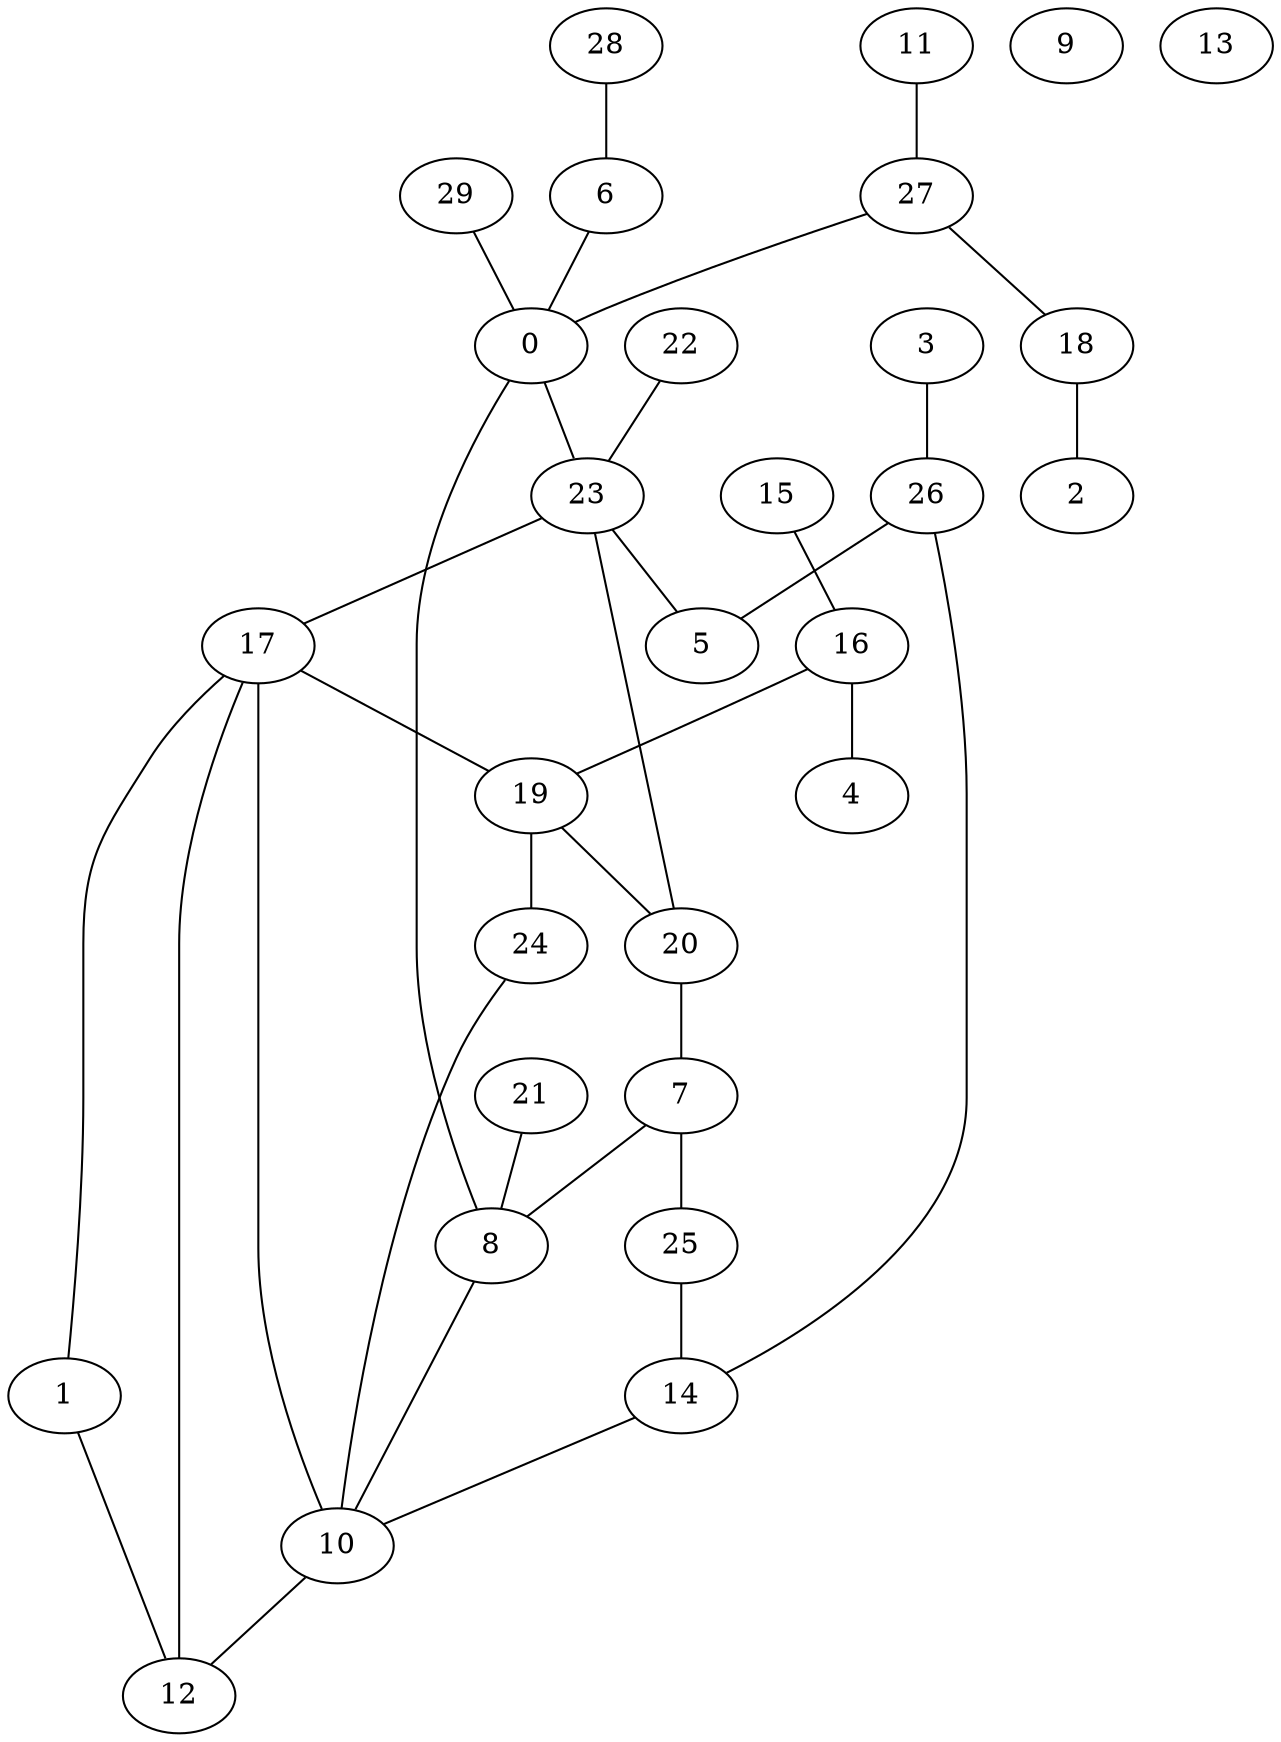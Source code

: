 graph G {
  0;
  1;
  2;
  3;
  4;
  5;
  6;
  7;
  8;
  9;
  10;
  11;
  12;
  13;
  14;
  15;
  16;
  17;
  18;
  19;
  20;
  21;
  22;
  23;
  24;
  25;
  26;
  27;
  28;
  29;
   17 -- 1;
   11 -- 27;
   25 -- 14;
   27 -- 18;
   15 -- 16;
   29 -- 0;
   0 -- 8;
   17 -- 10;
   20 -- 7;
   22 -- 23;
   21 -- 8;
   26 -- 5;
   3 -- 26;
   1 -- 12;
   0 -- 23;
   17 -- 19;
   26 -- 14;
   16 -- 19;
   10 -- 12;
   8 -- 10;
   14 -- 10;
   18 -- 2;
   16 -- 4;
   7 -- 25;
   27 -- 0;
   23 -- 17;
   6 -- 0;
   19 -- 24;
   28 -- 6;
   17 -- 12;
   7 -- 8;
   23 -- 5;
   23 -- 20;
   19 -- 20;
   24 -- 10;
}
